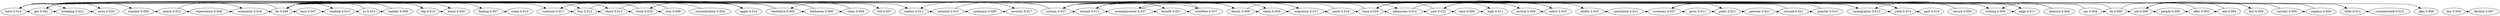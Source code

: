 digraph {
	have [label="have 0.014"]
	get [label="get 0.041"]
	breaking [label="breaking 0.012"]
	news [label="news 0.020"]
	economy [label="economy 0.027"]
	grow [label="grow 0.011"]
	point [label="point 0.021"]
	percent [label="percent 0.021"]
	second [label="second 0.021"]
	quarter [label="quarter 0.013"]
	number [label="number 0.009"]
	match [label="match 0.012"]
	expectation [label="expectation 0.008"]
	economist [label="economist 0.016"]
	be [label="be 0.049"]
	best [label="best 0.007"]
	reading [label="reading 0.013"]
	us [label="us 0.015"]
	market [label="market 0.008"]
	big [label="big 0.013"]
	boost [label="boost 0.020"]
	concentration [label="concentration 0.004"]
	stock [label="stock 0.018"]
	own [label="own 0.009"]
	little [label="little 0.012"]
	concentrated [label="concentrated 0.014"]
	finding [label="finding 0.007"]
	come [label="come 0.010"]
	show [label="show 0.004"]
	berkshire [label="berkshire 0.005"]
	hathaway [label="hathaway 0.006"]
	continue [label="continue 0.011"]
	buy [label="buy 0.012"]
	share [label="share 0.013"]
	apple [label="apple 0.014"]
	new [label="new 0.012"]
	time [label="time 0.006"]
	high [label="high 0.011"]
	ask [label="ask 0.004"]
	offer [label="offer 0.005"]
	job [label="job 0.009"]
	people [label="people 0.009"]
	say [label="say 0.004"]
	do [label="do 0.005"]
	last [label="last 0.009"]
	day [label="day 0.004"]
	decline [label="decline 0.007"]
	extend [label="extend 0.011"]
	unemployment [label="unemployment 0.037"]
	benefit [label="benefit 0.021"]
	interfere [label="interfere 0.037"]
	idea [label="idea 0.006"]
	roll [label="roll 0.007"]
	secure [label="secure 0.004"]
	immigration [label="immigration 0.013"]
	system [label="system 0.027"]
	matter [label="matter 0.011"]
	national [label="national 0.013"]
	economic [label="economic 0.009"]
	security [label="security 0.017"]
	america [label="america 0.004"]
	cutting [label="cutting 0.009"]
	"edge" [label="edge 0.011"]
	stick [label="stick 0.014"]
	past [label="past 0.016"]
	replace [label="replace 0.004"]
	current [label="current 0.005"]
	family [label="family 0.009"]
	chain [label="chain 0.009"]
	migration [label="migration 0.017"]
	merit [label="merit 0.018"]
	base [label="base 0.024"]
	admission [label="admission 0.014"]
	select [label="select 0.010"]
	arrival [label="arrival 0.009"]
	ability [label="ability 0.010"]
	contribute [label="contribute 0.012"]
	have -> get [constraint=false]
	have -> breaking [constraint=false]
	have -> little [constraint=false]
	have -> idea [constraint=false]
	get -> breaking [constraint=false]
	get -> news [constraint=false]
	get -> number [constraint=false]
	get -> big [constraint=false]
	get -> boost [constraint=false]
	get -> little [constraint=false]
	breaking -> news [constraint=false]
	economy -> grow [constraint=false]
	economy -> point [constraint=false]
	economy -> immigration [constraint=false]
	grow -> point [constraint=false]
	point -> percent [constraint=false]
	percent -> second [constraint=false]
	second -> quarter [constraint=false]
	second -> get [constraint=false]
	quarter -> get [constraint=false]
	number -> match [constraint=false]
	match -> expectation [constraint=false]
	match -> economist [constraint=false]
	expectation -> economist [constraint=false]
	economist -> be [constraint=false]
	be -> best [constraint=false]
	be -> reading [constraint=false]
	be -> get [constraint=false]
	be -> big [constraint=false]
	be -> finding [constraint=false]
	be -> continue [constraint=false]
	be -> buy [constraint=false]
	be -> roll [constraint=false]
	be -> matter [constraint=false]
	be -> cutting [constraint=false]
	be -> "edge" [constraint=false]
	be -> stick [constraint=false]
	best -> reading [constraint=false]
	reading -> us [constraint=false]
	us -> market [constraint=false]
	us -> be [constraint=false]
	us -> get [constraint=false]
	market -> be [constraint=false]
	market -> get [constraint=false]
	big -> boost [constraint=false]
	concentration -> stock [constraint=false]
	stock -> own [constraint=false]
	stock -> have [constraint=false]
	stock -> be [constraint=false]
	own -> have [constraint=false]
	own -> get [constraint=false]
	little -> concentrated [constraint=false]
	finding -> come [constraint=false]
	show -> berkshire [constraint=false]
	show -> hathaway [constraint=false]
	show -> be [constraint=false]
	berkshire -> hathaway [constraint=false]
	berkshire -> be [constraint=false]
	berkshire -> continue [constraint=false]
	hathaway -> be [constraint=false]
	hathaway -> continue [constraint=false]
	continue -> buy [constraint=false]
	continue -> share [constraint=false]
	buy -> share [constraint=false]
	buy -> apple [constraint=false]
	share -> apple [constraint=false]
	share -> stock [constraint=false]
	apple -> stock [constraint=false]
	apple -> be [constraint=false]
	new -> time [constraint=false]
	new -> high [constraint=false]
	new -> arrival [constraint=false]
	new -> base [constraint=false]
	time -> high [constraint=false]
	ask -> offer [constraint=false]
	ask -> job [constraint=false]
	offer -> job [constraint=false]
	offer -> people [constraint=false]
	job -> people [constraint=false]
	job -> last [constraint=false]
	say -> do [constraint=false]
	say -> extend [constraint=false]
	do -> job [constraint=false]
	do -> last [constraint=false]
	do -> have [constraint=false]
	day -> decline [constraint=false]
	extend -> unemployment [constraint=false]
	extend -> benefit [constraint=false]
	extend -> family [constraint=false]
	extend -> chain [constraint=false]
	extend -> migration [constraint=false]
	unemployment -> benefit [constraint=false]
	unemployment -> interfere [constraint=false]
	benefit -> interfere [constraint=false]
	interfere -> unemployment [constraint=false]
	secure -> immigration [constraint=false]
	secure -> system [constraint=false]
	immigration -> system [constraint=false]
	immigration -> be [constraint=false]
	immigration -> stick [constraint=false]
	system -> be [constraint=false]
	system -> matter [constraint=false]
	system -> stick [constraint=false]
	system -> extend [constraint=false]
	system -> family [constraint=false]
	system -> admission [constraint=false]
	matter -> national [constraint=false]
	national -> economic [constraint=false]
	national -> security [constraint=false]
	economic -> security [constraint=false]
	america -> be [constraint=false]
	america -> cutting [constraint=false]
	cutting -> "edge" [constraint=false]
	cutting -> economy [constraint=false]
	"edge" -> economy [constraint=false]
	stick -> past [constraint=false]
	replace -> current [constraint=false]
	replace -> system [constraint=false]
	current -> system [constraint=false]
	current -> extend [constraint=false]
	family -> chain [constraint=false]
	family -> migration [constraint=false]
	chain -> migration [constraint=false]
	migration -> merit [constraint=false]
	merit -> base [constraint=false]
	merit -> system [constraint=false]
	base -> system [constraint=false]
	base -> admission [constraint=false]
	base -> ability [constraint=false]
	admission -> select [constraint=false]
	admission -> new [constraint=false]
	select -> new [constraint=false]
	select -> arrival [constraint=false]
	select -> base [constraint=false]
	arrival -> base [constraint=false]
	ability -> contribute [constraint=false]
	contribute -> economy [constraint=false]
}